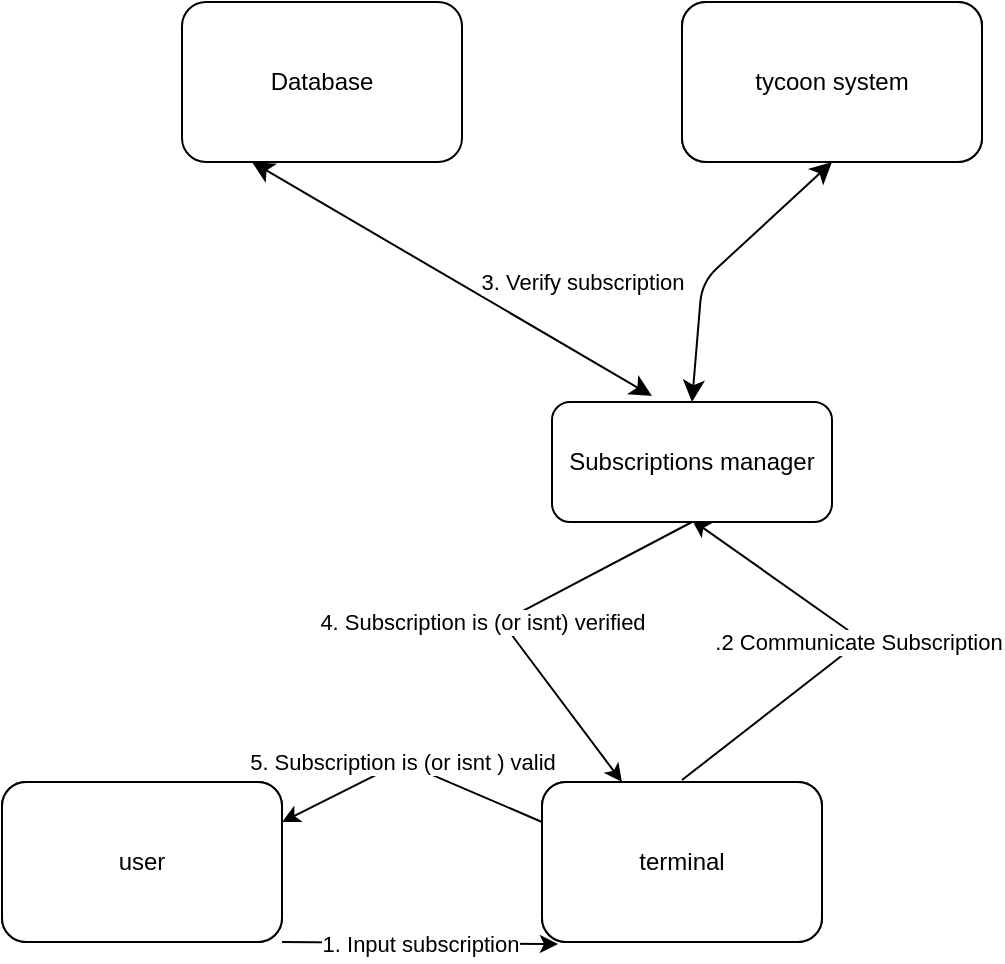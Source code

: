 <mxfile>
    <diagram id="ZQF833xw1EoGUe7-4v3m" name="Page-1">
        <mxGraphModel dx="1783" dy="1139" grid="1" gridSize="10" guides="1" tooltips="1" connect="1" arrows="1" fold="1" page="1" pageScale="1" pageWidth="850" pageHeight="1100" math="0" shadow="0">
            <root>
                <mxCell id="0"/>
                <mxCell id="1" parent="0"/>
                <mxCell id="45" value="user" style="rounded=1;whiteSpace=wrap;html=1;" parent="1" vertex="1">
                    <mxGeometry x="80" y="690" width="140" height="80" as="geometry"/>
                </mxCell>
                <mxCell id="46" value="terminal" style="rounded=1;whiteSpace=wrap;html=1;" parent="1" vertex="1">
                    <mxGeometry x="350" y="690" width="140" height="80" as="geometry"/>
                </mxCell>
                <mxCell id="49" value="tycoon system" style="rounded=1;whiteSpace=wrap;html=1;" parent="1" vertex="1">
                    <mxGeometry x="420" y="300" width="150" height="80" as="geometry"/>
                </mxCell>
                <mxCell id="124" value="1. Input subscription" style="edgeStyle=none;html=1;exitX=1;exitY=1;exitDx=0;exitDy=0;entryX=0.057;entryY=1.013;entryDx=0;entryDy=0;entryPerimeter=0;strokeColor=default;" edge="1" parent="1" source="90" target="91">
                    <mxGeometry relative="1" as="geometry"/>
                </mxCell>
                <mxCell id="90" value="user" style="rounded=1;whiteSpace=wrap;html=1;" parent="1" vertex="1">
                    <mxGeometry x="80" y="690" width="140" height="80" as="geometry"/>
                </mxCell>
                <mxCell id="125" value=".2 Communicate Subscription" style="edgeStyle=none;html=1;exitX=0.5;exitY=0;exitDx=0;exitDy=0;strokeColor=default;entryX=0.5;entryY=1;entryDx=0;entryDy=0;" edge="1" parent="1">
                    <mxGeometry x="0.026" relative="1" as="geometry">
                        <mxPoint x="425" y="559" as="targetPoint"/>
                        <mxPoint x="420" y="689" as="sourcePoint"/>
                        <Array as="points">
                            <mxPoint x="510" y="619"/>
                        </Array>
                        <mxPoint as="offset"/>
                    </mxGeometry>
                </mxCell>
                <mxCell id="129" value="5. Subscription is (or isnt ) valid" style="edgeStyle=none;html=1;exitX=0;exitY=0.25;exitDx=0;exitDy=0;entryX=1;entryY=0.25;entryDx=0;entryDy=0;strokeColor=default;" edge="1" parent="1" source="91" target="90">
                    <mxGeometry x="0.063" relative="1" as="geometry">
                        <Array as="points">
                            <mxPoint x="280" y="680"/>
                        </Array>
                        <mxPoint as="offset"/>
                    </mxGeometry>
                </mxCell>
                <mxCell id="91" value="terminal" style="rounded=1;whiteSpace=wrap;html=1;" parent="1" vertex="1">
                    <mxGeometry x="350" y="690" width="140" height="80" as="geometry"/>
                </mxCell>
                <mxCell id="94" value="tycoon system" style="rounded=1;whiteSpace=wrap;html=1;" parent="1" vertex="1">
                    <mxGeometry x="420" y="300" width="150" height="80" as="geometry"/>
                </mxCell>
                <mxCell id="115" value="Database" style="rounded=1;whiteSpace=wrap;html=1;" parent="1" vertex="1">
                    <mxGeometry x="170" y="300" width="140" height="80" as="geometry"/>
                </mxCell>
                <mxCell id="127" value="4. Subscription is (or isnt) verified" style="edgeStyle=none;html=1;exitX=0.5;exitY=1;exitDx=0;exitDy=0;strokeColor=default;" edge="1" parent="1" source="117" target="91">
                    <mxGeometry x="0.035" y="-10" relative="1" as="geometry">
                        <Array as="points">
                            <mxPoint x="330" y="610"/>
                        </Array>
                        <mxPoint x="-2" y="-6" as="offset"/>
                    </mxGeometry>
                </mxCell>
                <mxCell id="117" value="Subscriptions&amp;nbsp;manager" style="rounded=1;whiteSpace=wrap;html=1;" vertex="1" parent="1">
                    <mxGeometry x="355" y="500" width="140" height="60" as="geometry"/>
                </mxCell>
                <mxCell id="121" value="" style="edgeStyle=none;orthogonalLoop=1;jettySize=auto;html=1;endArrow=classic;startArrow=classic;endSize=8;startSize=8;strokeColor=default;entryX=0.357;entryY=-0.05;entryDx=0;entryDy=0;entryPerimeter=0;exitX=0.25;exitY=1;exitDx=0;exitDy=0;" edge="1" parent="1" source="115" target="117">
                    <mxGeometry width="100" relative="1" as="geometry">
                        <mxPoint x="200" y="390" as="sourcePoint"/>
                        <mxPoint x="190" y="430" as="targetPoint"/>
                        <Array as="points"/>
                    </mxGeometry>
                </mxCell>
                <mxCell id="123" value="" style="edgeStyle=none;orthogonalLoop=1;jettySize=auto;html=1;endArrow=classic;startArrow=classic;endSize=8;startSize=8;strokeColor=default;entryX=0.5;entryY=1;entryDx=0;entryDy=0;exitX=0.5;exitY=0;exitDx=0;exitDy=0;" edge="1" parent="1" source="117" target="94">
                    <mxGeometry width="100" relative="1" as="geometry">
                        <mxPoint x="490" y="460" as="sourcePoint"/>
                        <mxPoint x="614.98" y="577" as="targetPoint"/>
                        <Array as="points">
                            <mxPoint x="430" y="440"/>
                        </Array>
                    </mxGeometry>
                </mxCell>
                <mxCell id="128" value="3. Verify subscription" style="edgeLabel;html=1;align=center;verticalAlign=middle;resizable=0;points=[];" vertex="1" connectable="0" parent="123">
                    <mxGeometry x="0.085" y="3" relative="1" as="geometry">
                        <mxPoint x="-73" y="16" as="offset"/>
                    </mxGeometry>
                </mxCell>
            </root>
        </mxGraphModel>
    </diagram>
</mxfile>